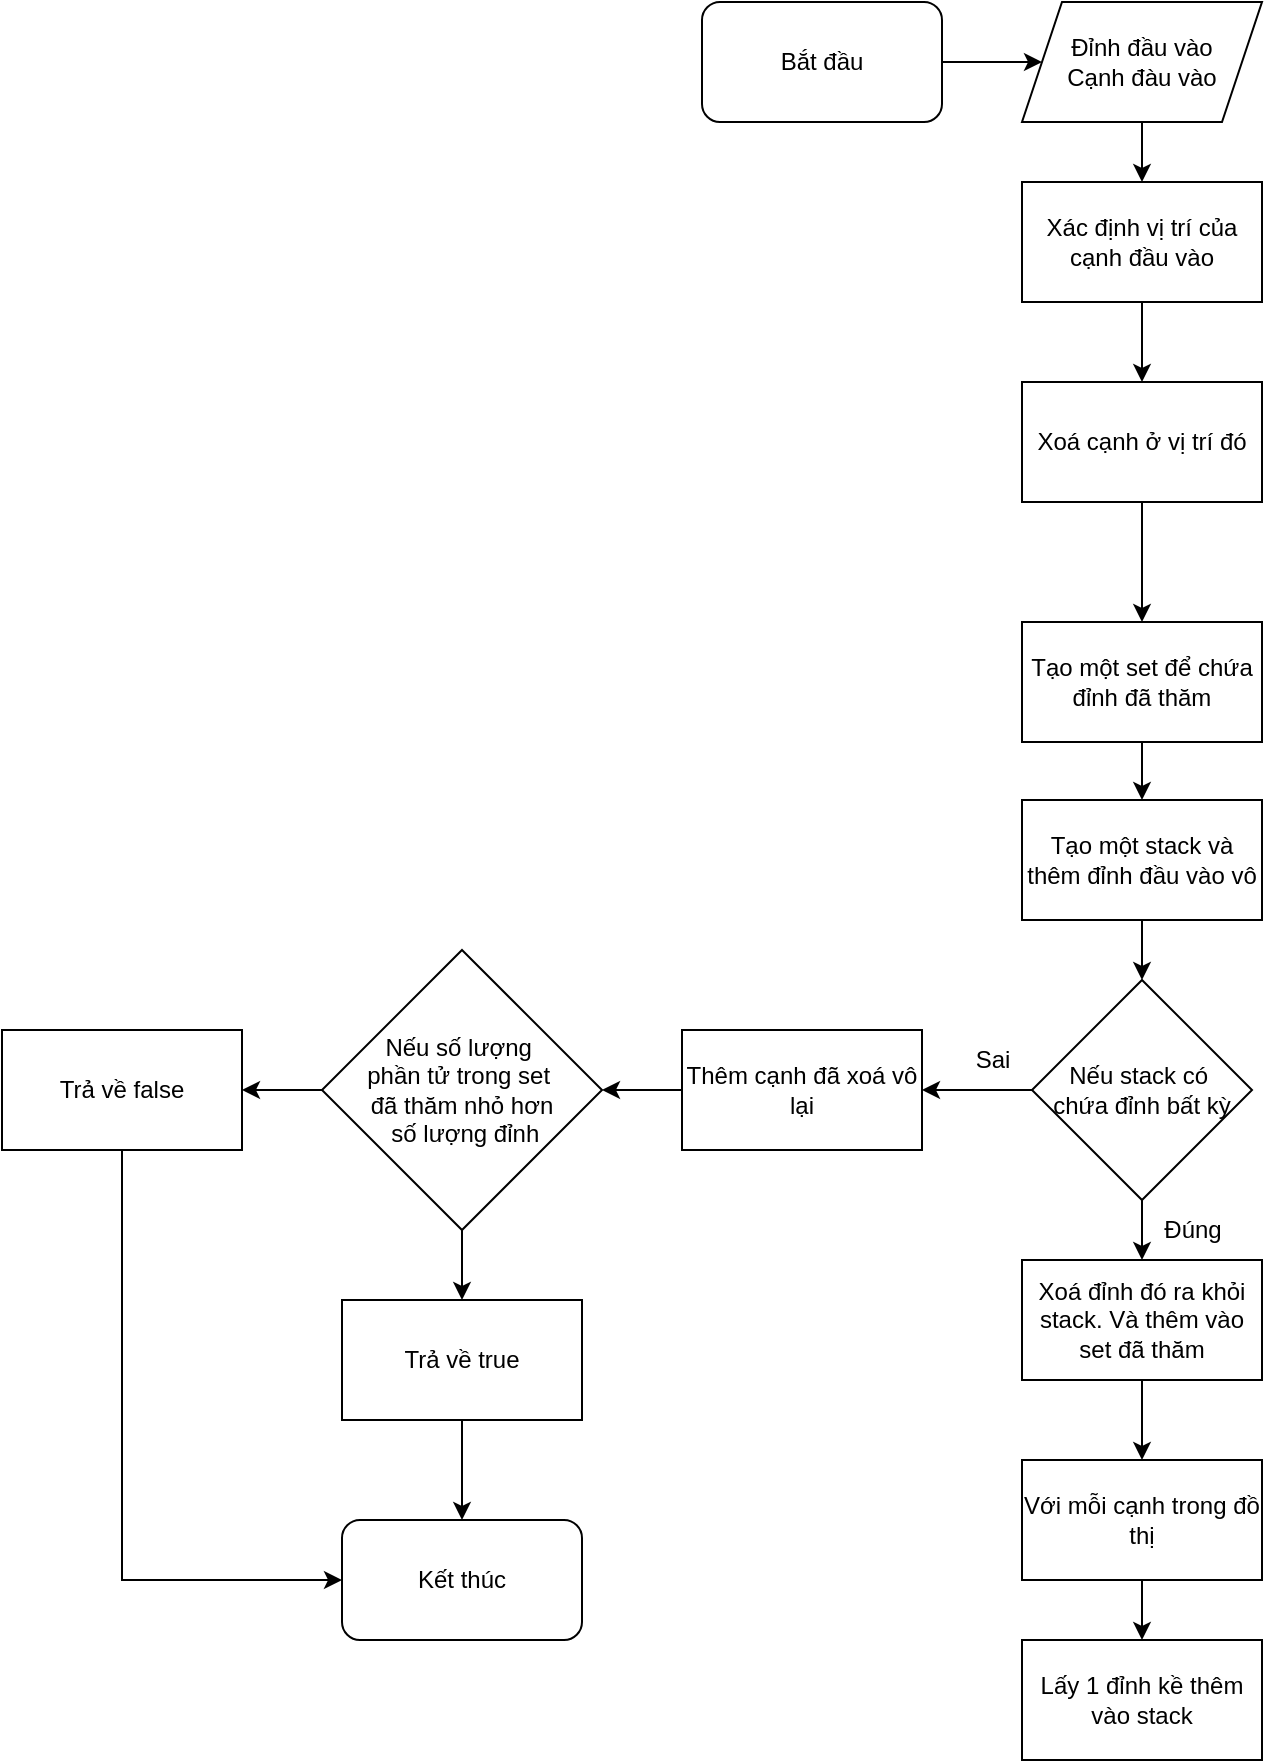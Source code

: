 <mxfile version="24.7.17">
  <diagram name="Trang-1" id="sMpMoGJhlvqj2Cr2Iftt">
    <mxGraphModel dx="1434" dy="844" grid="1" gridSize="10" guides="1" tooltips="1" connect="1" arrows="1" fold="1" page="1" pageScale="1" pageWidth="850" pageHeight="1100" math="0" shadow="0">
      <root>
        <mxCell id="0" />
        <mxCell id="1" parent="0" />
        <mxCell id="_OvMld2T6wZasRQ2_h9S-21" value="" style="edgeStyle=orthogonalEdgeStyle;rounded=0;orthogonalLoop=1;jettySize=auto;html=1;" edge="1" parent="1" source="6OdMytKb5-loGxPtuCH9-1" target="6OdMytKb5-loGxPtuCH9-15">
          <mxGeometry relative="1" as="geometry" />
        </mxCell>
        <mxCell id="6OdMytKb5-loGxPtuCH9-1" value="Bắt đầu" style="rounded=1;whiteSpace=wrap;html=1;" parent="1" vertex="1">
          <mxGeometry x="360" y="10" width="120" height="60" as="geometry" />
        </mxCell>
        <mxCell id="6OdMytKb5-loGxPtuCH9-6" value="" style="edgeStyle=orthogonalEdgeStyle;rounded=0;orthogonalLoop=1;jettySize=auto;html=1;" parent="1" source="6OdMytKb5-loGxPtuCH9-2" target="6OdMytKb5-loGxPtuCH9-3" edge="1">
          <mxGeometry relative="1" as="geometry" />
        </mxCell>
        <mxCell id="6OdMytKb5-loGxPtuCH9-2" value="Xác định vị trí của cạnh đầu vào" style="rounded=0;whiteSpace=wrap;html=1;" parent="1" vertex="1">
          <mxGeometry x="520" y="100" width="120" height="60" as="geometry" />
        </mxCell>
        <mxCell id="_OvMld2T6wZasRQ2_h9S-25" style="edgeStyle=orthogonalEdgeStyle;rounded=0;orthogonalLoop=1;jettySize=auto;html=1;exitX=0.5;exitY=1;exitDx=0;exitDy=0;entryX=0.5;entryY=0;entryDx=0;entryDy=0;" edge="1" parent="1" source="6OdMytKb5-loGxPtuCH9-3" target="6OdMytKb5-loGxPtuCH9-7">
          <mxGeometry relative="1" as="geometry" />
        </mxCell>
        <mxCell id="6OdMytKb5-loGxPtuCH9-3" value="Xoá cạnh ở vị trí đó" style="rounded=0;whiteSpace=wrap;html=1;" parent="1" vertex="1">
          <mxGeometry x="520" y="200" width="120" height="60" as="geometry" />
        </mxCell>
        <mxCell id="_OvMld2T6wZasRQ2_h9S-26" value="" style="edgeStyle=orthogonalEdgeStyle;rounded=0;orthogonalLoop=1;jettySize=auto;html=1;" edge="1" parent="1" source="6OdMytKb5-loGxPtuCH9-7" target="6OdMytKb5-loGxPtuCH9-9">
          <mxGeometry relative="1" as="geometry" />
        </mxCell>
        <mxCell id="6OdMytKb5-loGxPtuCH9-7" value="Tạo một set để chứa đỉnh đã thăm" style="rounded=0;whiteSpace=wrap;html=1;" parent="1" vertex="1">
          <mxGeometry x="520" y="320" width="120" height="60" as="geometry" />
        </mxCell>
        <mxCell id="6OdMytKb5-loGxPtuCH9-12" value="" style="edgeStyle=orthogonalEdgeStyle;rounded=0;orthogonalLoop=1;jettySize=auto;html=1;" parent="1" source="6OdMytKb5-loGxPtuCH9-9" target="6OdMytKb5-loGxPtuCH9-11" edge="1">
          <mxGeometry relative="1" as="geometry" />
        </mxCell>
        <mxCell id="6OdMytKb5-loGxPtuCH9-9" value="Tạo một stack và thêm đỉnh đầu vào vô" style="rounded=0;whiteSpace=wrap;html=1;" parent="1" vertex="1">
          <mxGeometry x="520" y="409" width="120" height="60" as="geometry" />
        </mxCell>
        <mxCell id="6OdMytKb5-loGxPtuCH9-14" value="" style="edgeStyle=orthogonalEdgeStyle;rounded=0;orthogonalLoop=1;jettySize=auto;html=1;" parent="1" source="6OdMytKb5-loGxPtuCH9-11" target="6OdMytKb5-loGxPtuCH9-13" edge="1">
          <mxGeometry relative="1" as="geometry" />
        </mxCell>
        <mxCell id="_OvMld2T6wZasRQ2_h9S-5" style="edgeStyle=orthogonalEdgeStyle;rounded=0;orthogonalLoop=1;jettySize=auto;html=1;exitX=0;exitY=0.5;exitDx=0;exitDy=0;entryX=1;entryY=0.5;entryDx=0;entryDy=0;" edge="1" parent="1" source="6OdMytKb5-loGxPtuCH9-11" target="6OdMytKb5-loGxPtuCH9-20">
          <mxGeometry relative="1" as="geometry" />
        </mxCell>
        <mxCell id="6OdMytKb5-loGxPtuCH9-11" value="Nếu stack có&amp;nbsp;&lt;div&gt;chứa đỉnh bất kỳ&lt;/div&gt;" style="rhombus;whiteSpace=wrap;html=1;" parent="1" vertex="1">
          <mxGeometry x="525" y="499" width="110" height="110" as="geometry" />
        </mxCell>
        <mxCell id="6OdMytKb5-loGxPtuCH9-19" value="" style="edgeStyle=orthogonalEdgeStyle;rounded=0;orthogonalLoop=1;jettySize=auto;html=1;" parent="1" source="6OdMytKb5-loGxPtuCH9-13" target="6OdMytKb5-loGxPtuCH9-18" edge="1">
          <mxGeometry relative="1" as="geometry" />
        </mxCell>
        <mxCell id="6OdMytKb5-loGxPtuCH9-13" value="Xoá đỉnh đó ra khỏi stack. Và thêm vào set đã thăm" style="rounded=0;whiteSpace=wrap;html=1;" parent="1" vertex="1">
          <mxGeometry x="520" y="639" width="120" height="60" as="geometry" />
        </mxCell>
        <mxCell id="_OvMld2T6wZasRQ2_h9S-22" value="" style="edgeStyle=orthogonalEdgeStyle;rounded=0;orthogonalLoop=1;jettySize=auto;html=1;" edge="1" parent="1" source="6OdMytKb5-loGxPtuCH9-15" target="6OdMytKb5-loGxPtuCH9-2">
          <mxGeometry relative="1" as="geometry" />
        </mxCell>
        <mxCell id="6OdMytKb5-loGxPtuCH9-15" value="Đỉnh đầu vào&lt;div&gt;Cạnh đàu vào&lt;/div&gt;" style="shape=parallelogram;perimeter=parallelogramPerimeter;whiteSpace=wrap;html=1;fixedSize=1;" parent="1" vertex="1">
          <mxGeometry x="520" y="10" width="120" height="60" as="geometry" />
        </mxCell>
        <mxCell id="_OvMld2T6wZasRQ2_h9S-3" value="" style="edgeStyle=orthogonalEdgeStyle;rounded=0;orthogonalLoop=1;jettySize=auto;html=1;" edge="1" parent="1" source="6OdMytKb5-loGxPtuCH9-18" target="_OvMld2T6wZasRQ2_h9S-2">
          <mxGeometry relative="1" as="geometry" />
        </mxCell>
        <mxCell id="6OdMytKb5-loGxPtuCH9-18" value="Với mỗi cạnh trong đồ thị" style="rounded=0;whiteSpace=wrap;html=1;" parent="1" vertex="1">
          <mxGeometry x="520" y="739" width="120" height="60" as="geometry" />
        </mxCell>
        <mxCell id="_OvMld2T6wZasRQ2_h9S-11" style="edgeStyle=orthogonalEdgeStyle;rounded=0;orthogonalLoop=1;jettySize=auto;html=1;exitX=0;exitY=0.5;exitDx=0;exitDy=0;entryX=1;entryY=0.5;entryDx=0;entryDy=0;" edge="1" parent="1" source="6OdMytKb5-loGxPtuCH9-20" target="_OvMld2T6wZasRQ2_h9S-10">
          <mxGeometry relative="1" as="geometry" />
        </mxCell>
        <mxCell id="6OdMytKb5-loGxPtuCH9-20" value="Thêm cạnh đã xoá vô lại" style="rounded=0;whiteSpace=wrap;html=1;" parent="1" vertex="1">
          <mxGeometry x="350" y="524" width="120" height="60" as="geometry" />
        </mxCell>
        <mxCell id="_OvMld2T6wZasRQ2_h9S-2" value="Lấy 1 đỉnh kề thêm vào stack" style="rounded=0;whiteSpace=wrap;html=1;" vertex="1" parent="1">
          <mxGeometry x="520" y="829" width="120" height="60" as="geometry" />
        </mxCell>
        <mxCell id="_OvMld2T6wZasRQ2_h9S-4" value="Đúng" style="text;html=1;align=center;verticalAlign=middle;resizable=0;points=[];autosize=1;strokeColor=none;fillColor=none;" vertex="1" parent="1">
          <mxGeometry x="580" y="609" width="50" height="30" as="geometry" />
        </mxCell>
        <mxCell id="_OvMld2T6wZasRQ2_h9S-6" value="Sai" style="text;html=1;align=center;verticalAlign=middle;resizable=0;points=[];autosize=1;strokeColor=none;fillColor=none;" vertex="1" parent="1">
          <mxGeometry x="485" y="524" width="40" height="30" as="geometry" />
        </mxCell>
        <mxCell id="_OvMld2T6wZasRQ2_h9S-17" style="edgeStyle=orthogonalEdgeStyle;rounded=0;orthogonalLoop=1;jettySize=auto;html=1;exitX=0;exitY=0.5;exitDx=0;exitDy=0;entryX=1;entryY=0.5;entryDx=0;entryDy=0;" edge="1" parent="1" source="_OvMld2T6wZasRQ2_h9S-10" target="_OvMld2T6wZasRQ2_h9S-16">
          <mxGeometry relative="1" as="geometry" />
        </mxCell>
        <mxCell id="_OvMld2T6wZasRQ2_h9S-18" style="edgeStyle=orthogonalEdgeStyle;rounded=0;orthogonalLoop=1;jettySize=auto;html=1;exitX=0.5;exitY=1;exitDx=0;exitDy=0;entryX=0.5;entryY=0;entryDx=0;entryDy=0;" edge="1" parent="1" source="_OvMld2T6wZasRQ2_h9S-10" target="_OvMld2T6wZasRQ2_h9S-13">
          <mxGeometry relative="1" as="geometry" />
        </mxCell>
        <mxCell id="_OvMld2T6wZasRQ2_h9S-10" value="Nếu số lượng&amp;nbsp;&lt;div&gt;phần tử trong set&amp;nbsp;&lt;/div&gt;&lt;div&gt;đã thăm nhỏ hơn&lt;/div&gt;&lt;div&gt;&amp;nbsp;số lượng đỉnh&lt;/div&gt;" style="rhombus;whiteSpace=wrap;html=1;" vertex="1" parent="1">
          <mxGeometry x="170" y="484" width="140" height="140" as="geometry" />
        </mxCell>
        <mxCell id="_OvMld2T6wZasRQ2_h9S-12" value="Kết thúc" style="rounded=1;whiteSpace=wrap;html=1;" vertex="1" parent="1">
          <mxGeometry x="180" y="769" width="120" height="60" as="geometry" />
        </mxCell>
        <mxCell id="_OvMld2T6wZasRQ2_h9S-19" style="edgeStyle=orthogonalEdgeStyle;rounded=0;orthogonalLoop=1;jettySize=auto;html=1;exitX=0.5;exitY=1;exitDx=0;exitDy=0;entryX=0.5;entryY=0;entryDx=0;entryDy=0;" edge="1" parent="1" source="_OvMld2T6wZasRQ2_h9S-13" target="_OvMld2T6wZasRQ2_h9S-12">
          <mxGeometry relative="1" as="geometry" />
        </mxCell>
        <mxCell id="_OvMld2T6wZasRQ2_h9S-13" value="Trả về true" style="rounded=0;whiteSpace=wrap;html=1;" vertex="1" parent="1">
          <mxGeometry x="180" y="659" width="120" height="60" as="geometry" />
        </mxCell>
        <mxCell id="_OvMld2T6wZasRQ2_h9S-20" style="edgeStyle=orthogonalEdgeStyle;rounded=0;orthogonalLoop=1;jettySize=auto;html=1;exitX=0.5;exitY=1;exitDx=0;exitDy=0;entryX=0;entryY=0.5;entryDx=0;entryDy=0;" edge="1" parent="1" source="_OvMld2T6wZasRQ2_h9S-16" target="_OvMld2T6wZasRQ2_h9S-12">
          <mxGeometry relative="1" as="geometry" />
        </mxCell>
        <mxCell id="_OvMld2T6wZasRQ2_h9S-16" value="Trả về false" style="rounded=0;whiteSpace=wrap;html=1;" vertex="1" parent="1">
          <mxGeometry x="10" y="524" width="120" height="60" as="geometry" />
        </mxCell>
      </root>
    </mxGraphModel>
  </diagram>
</mxfile>
